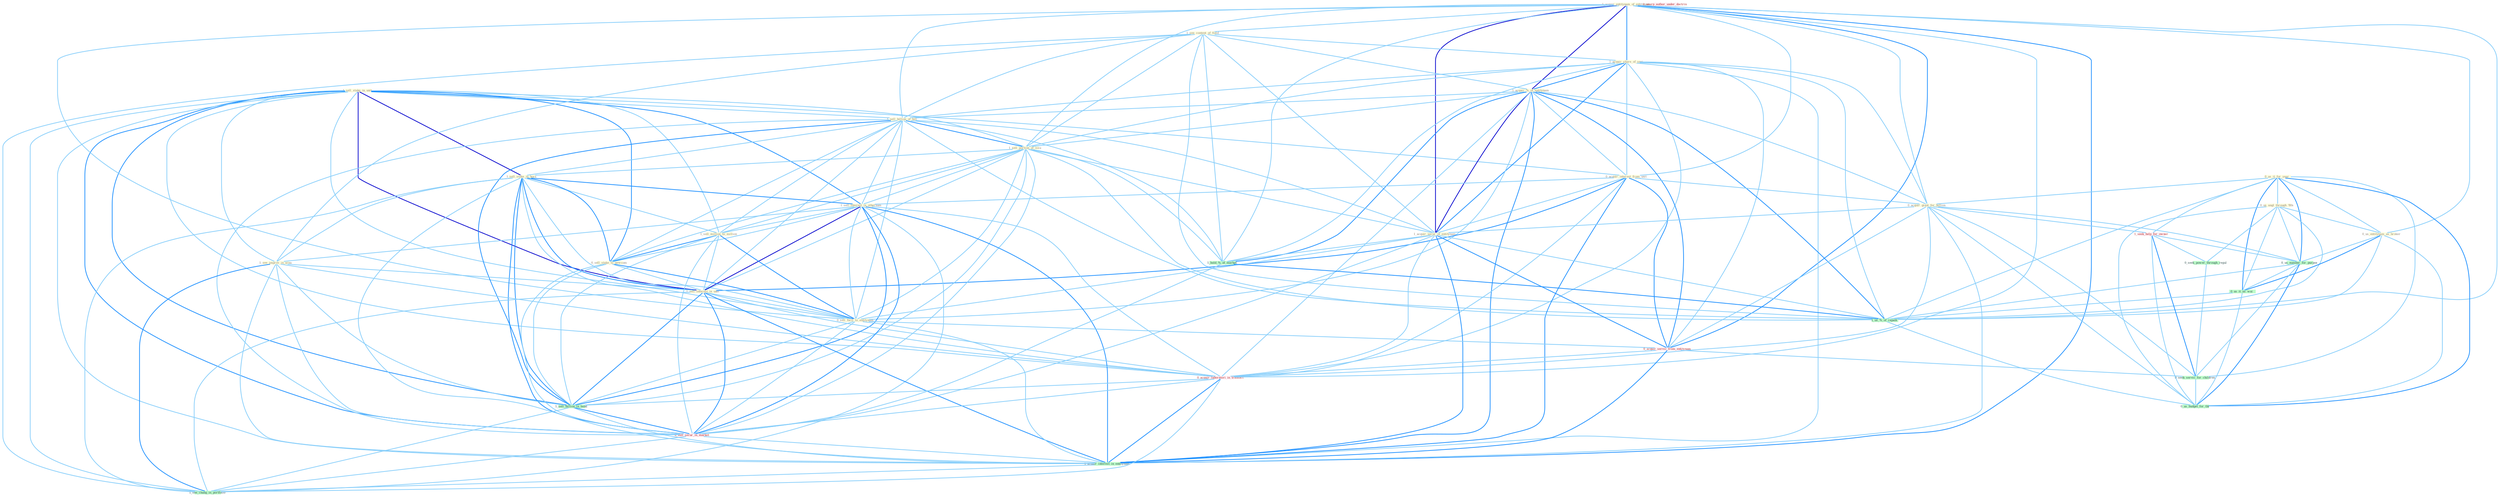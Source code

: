 Graph G{ 
    node
    [shape=polygon,style=filled,width=.5,height=.06,color="#BDFCC9",fixedsize=true,fontsize=4,
    fontcolor="#2f4f4f"];
    {node
    [color="#ffffe0", fontcolor="#8b7d6b"] "1_sell_stake_in_unit " "1_acquir_entitynam_of_entitynam " "0_us_it_for_year " "0_us_angl_through_'80s " "1_see_content_of_field " "1_acquir_share_of_seri " "1_acquir_%_of_entitynam " "1_sell_billion_of_bill " "0_acquir_interest_from_unit " "1_sell_portion_of_issu " "1_sell_stake_in_hors " "0_acquir_giant_for_billion " "1_sell_interest_in_othernum " "1_sell_million_to_million " "1_acquir_secur_of_entitynam " "1_see_improv_in_area " "0_sell_stake_to_newcom " "1_sell_interest_in_unit " "0_us_entitynam_as_broker " "0_sell_facil_to_entitynam "}
{node [color="#fff0f5", fontcolor="#b22222"] "1_seek_help_for_owner " "0_acquir_servic_from_entitynam " "0_acquir_laboratori_in_transact " "1_usurp_author_under_doctrin " "0_sell_secur_in_market "}
edge [color="#B0E2FF"];

	"1_sell_stake_in_unit " -- "1_sell_billion_of_bill " [w="1", color="#87cefa" ];
	"1_sell_stake_in_unit " -- "0_acquir_interest_from_unit " [w="1", color="#87cefa" ];
	"1_sell_stake_in_unit " -- "1_sell_portion_of_issu " [w="1", color="#87cefa" ];
	"1_sell_stake_in_unit " -- "1_sell_stake_in_hors " [w="3", color="#0000cd" , len=0.6];
	"1_sell_stake_in_unit " -- "1_sell_interest_in_othernum " [w="2", color="#1e90ff" , len=0.8];
	"1_sell_stake_in_unit " -- "1_sell_million_to_million " [w="1", color="#87cefa" ];
	"1_sell_stake_in_unit " -- "1_see_improv_in_area " [w="1", color="#87cefa" ];
	"1_sell_stake_in_unit " -- "0_sell_stake_to_newcom " [w="2", color="#1e90ff" , len=0.8];
	"1_sell_stake_in_unit " -- "1_sell_interest_in_unit " [w="3", color="#0000cd" , len=0.6];
	"1_sell_stake_in_unit " -- "0_sell_facil_to_entitynam " [w="1", color="#87cefa" ];
	"1_sell_stake_in_unit " -- "0_acquir_laboratori_in_transact " [w="1", color="#87cefa" ];
	"1_sell_stake_in_unit " -- "1_sell_billion_in_bond " [w="2", color="#1e90ff" , len=0.8];
	"1_sell_stake_in_unit " -- "0_sell_secur_in_market " [w="2", color="#1e90ff" , len=0.8];
	"1_sell_stake_in_unit " -- "1_acquir_interest_in_entitynam " [w="1", color="#87cefa" ];
	"1_sell_stake_in_unit " -- "1_see_chang_in_portfolio " [w="1", color="#87cefa" ];
	"1_acquir_entitynam_of_entitynam " -- "1_see_content_of_field " [w="1", color="#87cefa" ];
	"1_acquir_entitynam_of_entitynam " -- "1_acquir_share_of_seri " [w="2", color="#1e90ff" , len=0.8];
	"1_acquir_entitynam_of_entitynam " -- "1_acquir_%_of_entitynam " [w="3", color="#0000cd" , len=0.6];
	"1_acquir_entitynam_of_entitynam " -- "1_sell_billion_of_bill " [w="1", color="#87cefa" ];
	"1_acquir_entitynam_of_entitynam " -- "0_acquir_interest_from_unit " [w="1", color="#87cefa" ];
	"1_acquir_entitynam_of_entitynam " -- "1_sell_portion_of_issu " [w="1", color="#87cefa" ];
	"1_acquir_entitynam_of_entitynam " -- "0_acquir_giant_for_billion " [w="1", color="#87cefa" ];
	"1_acquir_entitynam_of_entitynam " -- "1_acquir_secur_of_entitynam " [w="3", color="#0000cd" , len=0.6];
	"1_acquir_entitynam_of_entitynam " -- "0_us_entitynam_as_broker " [w="1", color="#87cefa" ];
	"1_acquir_entitynam_of_entitynam " -- "0_sell_facil_to_entitynam " [w="1", color="#87cefa" ];
	"1_acquir_entitynam_of_entitynam " -- "0_acquir_servic_from_entitynam " [w="2", color="#1e90ff" , len=0.8];
	"1_acquir_entitynam_of_entitynam " -- "1_hold_%_of_market " [w="1", color="#87cefa" ];
	"1_acquir_entitynam_of_entitynam " -- "0_acquir_laboratori_in_transact " [w="1", color="#87cefa" ];
	"1_acquir_entitynam_of_entitynam " -- "1_us_%_of_capabl " [w="1", color="#87cefa" ];
	"1_acquir_entitynam_of_entitynam " -- "1_acquir_interest_in_entitynam " [w="2", color="#1e90ff" , len=0.8];
	"0_us_it_for_year " -- "0_us_angl_through_'80s " [w="1", color="#87cefa" ];
	"0_us_it_for_year " -- "0_acquir_giant_for_billion " [w="1", color="#87cefa" ];
	"0_us_it_for_year " -- "0_us_entitynam_as_broker " [w="1", color="#87cefa" ];
	"0_us_it_for_year " -- "1_seek_help_for_owner " [w="1", color="#87cefa" ];
	"0_us_it_for_year " -- "0_us_number_for_purpos " [w="2", color="#1e90ff" , len=0.8];
	"0_us_it_for_year " -- "0_us_it_as_wai " [w="2", color="#1e90ff" , len=0.8];
	"0_us_it_for_year " -- "1_us_%_of_capabl " [w="1", color="#87cefa" ];
	"0_us_it_for_year " -- "0_seek_servic_for_children " [w="1", color="#87cefa" ];
	"0_us_it_for_year " -- "0_us_budget_for_thi " [w="2", color="#1e90ff" , len=0.8];
	"0_us_angl_through_'80s " -- "0_us_entitynam_as_broker " [w="1", color="#87cefa" ];
	"0_us_angl_through_'80s " -- "0_seek_power_through_regul " [w="1", color="#87cefa" ];
	"0_us_angl_through_'80s " -- "0_us_number_for_purpos " [w="1", color="#87cefa" ];
	"0_us_angl_through_'80s " -- "0_us_it_as_wai " [w="1", color="#87cefa" ];
	"0_us_angl_through_'80s " -- "1_us_%_of_capabl " [w="1", color="#87cefa" ];
	"0_us_angl_through_'80s " -- "0_us_budget_for_thi " [w="1", color="#87cefa" ];
	"1_see_content_of_field " -- "1_acquir_share_of_seri " [w="1", color="#87cefa" ];
	"1_see_content_of_field " -- "1_acquir_%_of_entitynam " [w="1", color="#87cefa" ];
	"1_see_content_of_field " -- "1_sell_billion_of_bill " [w="1", color="#87cefa" ];
	"1_see_content_of_field " -- "1_sell_portion_of_issu " [w="1", color="#87cefa" ];
	"1_see_content_of_field " -- "1_acquir_secur_of_entitynam " [w="1", color="#87cefa" ];
	"1_see_content_of_field " -- "1_see_improv_in_area " [w="1", color="#87cefa" ];
	"1_see_content_of_field " -- "1_hold_%_of_market " [w="1", color="#87cefa" ];
	"1_see_content_of_field " -- "1_us_%_of_capabl " [w="1", color="#87cefa" ];
	"1_see_content_of_field " -- "1_see_chang_in_portfolio " [w="1", color="#87cefa" ];
	"1_acquir_share_of_seri " -- "1_acquir_%_of_entitynam " [w="2", color="#1e90ff" , len=0.8];
	"1_acquir_share_of_seri " -- "1_sell_billion_of_bill " [w="1", color="#87cefa" ];
	"1_acquir_share_of_seri " -- "0_acquir_interest_from_unit " [w="1", color="#87cefa" ];
	"1_acquir_share_of_seri " -- "1_sell_portion_of_issu " [w="1", color="#87cefa" ];
	"1_acquir_share_of_seri " -- "0_acquir_giant_for_billion " [w="1", color="#87cefa" ];
	"1_acquir_share_of_seri " -- "1_acquir_secur_of_entitynam " [w="2", color="#1e90ff" , len=0.8];
	"1_acquir_share_of_seri " -- "0_acquir_servic_from_entitynam " [w="1", color="#87cefa" ];
	"1_acquir_share_of_seri " -- "1_hold_%_of_market " [w="1", color="#87cefa" ];
	"1_acquir_share_of_seri " -- "0_acquir_laboratori_in_transact " [w="1", color="#87cefa" ];
	"1_acquir_share_of_seri " -- "1_us_%_of_capabl " [w="1", color="#87cefa" ];
	"1_acquir_share_of_seri " -- "1_acquir_interest_in_entitynam " [w="1", color="#87cefa" ];
	"1_acquir_%_of_entitynam " -- "1_sell_billion_of_bill " [w="1", color="#87cefa" ];
	"1_acquir_%_of_entitynam " -- "0_acquir_interest_from_unit " [w="1", color="#87cefa" ];
	"1_acquir_%_of_entitynam " -- "1_sell_portion_of_issu " [w="1", color="#87cefa" ];
	"1_acquir_%_of_entitynam " -- "0_acquir_giant_for_billion " [w="1", color="#87cefa" ];
	"1_acquir_%_of_entitynam " -- "1_acquir_secur_of_entitynam " [w="3", color="#0000cd" , len=0.6];
	"1_acquir_%_of_entitynam " -- "0_sell_facil_to_entitynam " [w="1", color="#87cefa" ];
	"1_acquir_%_of_entitynam " -- "0_acquir_servic_from_entitynam " [w="2", color="#1e90ff" , len=0.8];
	"1_acquir_%_of_entitynam " -- "1_hold_%_of_market " [w="2", color="#1e90ff" , len=0.8];
	"1_acquir_%_of_entitynam " -- "0_acquir_laboratori_in_transact " [w="1", color="#87cefa" ];
	"1_acquir_%_of_entitynam " -- "1_us_%_of_capabl " [w="2", color="#1e90ff" , len=0.8];
	"1_acquir_%_of_entitynam " -- "1_acquir_interest_in_entitynam " [w="2", color="#1e90ff" , len=0.8];
	"1_sell_billion_of_bill " -- "1_sell_portion_of_issu " [w="2", color="#1e90ff" , len=0.8];
	"1_sell_billion_of_bill " -- "1_sell_stake_in_hors " [w="1", color="#87cefa" ];
	"1_sell_billion_of_bill " -- "1_sell_interest_in_othernum " [w="1", color="#87cefa" ];
	"1_sell_billion_of_bill " -- "1_sell_million_to_million " [w="1", color="#87cefa" ];
	"1_sell_billion_of_bill " -- "1_acquir_secur_of_entitynam " [w="1", color="#87cefa" ];
	"1_sell_billion_of_bill " -- "0_sell_stake_to_newcom " [w="1", color="#87cefa" ];
	"1_sell_billion_of_bill " -- "1_sell_interest_in_unit " [w="1", color="#87cefa" ];
	"1_sell_billion_of_bill " -- "0_sell_facil_to_entitynam " [w="1", color="#87cefa" ];
	"1_sell_billion_of_bill " -- "1_hold_%_of_market " [w="1", color="#87cefa" ];
	"1_sell_billion_of_bill " -- "1_sell_billion_in_bond " [w="2", color="#1e90ff" , len=0.8];
	"1_sell_billion_of_bill " -- "1_us_%_of_capabl " [w="1", color="#87cefa" ];
	"1_sell_billion_of_bill " -- "0_sell_secur_in_market " [w="1", color="#87cefa" ];
	"0_acquir_interest_from_unit " -- "0_acquir_giant_for_billion " [w="1", color="#87cefa" ];
	"0_acquir_interest_from_unit " -- "1_sell_interest_in_othernum " [w="1", color="#87cefa" ];
	"0_acquir_interest_from_unit " -- "1_acquir_secur_of_entitynam " [w="1", color="#87cefa" ];
	"0_acquir_interest_from_unit " -- "1_sell_interest_in_unit " [w="2", color="#1e90ff" , len=0.8];
	"0_acquir_interest_from_unit " -- "0_acquir_servic_from_entitynam " [w="2", color="#1e90ff" , len=0.8];
	"0_acquir_interest_from_unit " -- "0_acquir_laboratori_in_transact " [w="1", color="#87cefa" ];
	"0_acquir_interest_from_unit " -- "1_acquir_interest_in_entitynam " [w="2", color="#1e90ff" , len=0.8];
	"1_sell_portion_of_issu " -- "1_sell_stake_in_hors " [w="1", color="#87cefa" ];
	"1_sell_portion_of_issu " -- "1_sell_interest_in_othernum " [w="1", color="#87cefa" ];
	"1_sell_portion_of_issu " -- "1_sell_million_to_million " [w="1", color="#87cefa" ];
	"1_sell_portion_of_issu " -- "1_acquir_secur_of_entitynam " [w="1", color="#87cefa" ];
	"1_sell_portion_of_issu " -- "0_sell_stake_to_newcom " [w="1", color="#87cefa" ];
	"1_sell_portion_of_issu " -- "1_sell_interest_in_unit " [w="1", color="#87cefa" ];
	"1_sell_portion_of_issu " -- "0_sell_facil_to_entitynam " [w="1", color="#87cefa" ];
	"1_sell_portion_of_issu " -- "1_hold_%_of_market " [w="1", color="#87cefa" ];
	"1_sell_portion_of_issu " -- "1_sell_billion_in_bond " [w="1", color="#87cefa" ];
	"1_sell_portion_of_issu " -- "1_us_%_of_capabl " [w="1", color="#87cefa" ];
	"1_sell_portion_of_issu " -- "0_sell_secur_in_market " [w="1", color="#87cefa" ];
	"1_sell_stake_in_hors " -- "1_sell_interest_in_othernum " [w="2", color="#1e90ff" , len=0.8];
	"1_sell_stake_in_hors " -- "1_sell_million_to_million " [w="1", color="#87cefa" ];
	"1_sell_stake_in_hors " -- "1_see_improv_in_area " [w="1", color="#87cefa" ];
	"1_sell_stake_in_hors " -- "0_sell_stake_to_newcom " [w="2", color="#1e90ff" , len=0.8];
	"1_sell_stake_in_hors " -- "1_sell_interest_in_unit " [w="2", color="#1e90ff" , len=0.8];
	"1_sell_stake_in_hors " -- "0_sell_facil_to_entitynam " [w="1", color="#87cefa" ];
	"1_sell_stake_in_hors " -- "0_acquir_laboratori_in_transact " [w="1", color="#87cefa" ];
	"1_sell_stake_in_hors " -- "1_sell_billion_in_bond " [w="2", color="#1e90ff" , len=0.8];
	"1_sell_stake_in_hors " -- "0_sell_secur_in_market " [w="2", color="#1e90ff" , len=0.8];
	"1_sell_stake_in_hors " -- "1_acquir_interest_in_entitynam " [w="1", color="#87cefa" ];
	"1_sell_stake_in_hors " -- "1_see_chang_in_portfolio " [w="1", color="#87cefa" ];
	"0_acquir_giant_for_billion " -- "1_acquir_secur_of_entitynam " [w="1", color="#87cefa" ];
	"0_acquir_giant_for_billion " -- "1_seek_help_for_owner " [w="1", color="#87cefa" ];
	"0_acquir_giant_for_billion " -- "0_acquir_servic_from_entitynam " [w="1", color="#87cefa" ];
	"0_acquir_giant_for_billion " -- "0_us_number_for_purpos " [w="1", color="#87cefa" ];
	"0_acquir_giant_for_billion " -- "0_acquir_laboratori_in_transact " [w="1", color="#87cefa" ];
	"0_acquir_giant_for_billion " -- "1_acquir_interest_in_entitynam " [w="1", color="#87cefa" ];
	"0_acquir_giant_for_billion " -- "0_seek_servic_for_children " [w="1", color="#87cefa" ];
	"0_acquir_giant_for_billion " -- "0_us_budget_for_thi " [w="1", color="#87cefa" ];
	"1_sell_interest_in_othernum " -- "1_sell_million_to_million " [w="1", color="#87cefa" ];
	"1_sell_interest_in_othernum " -- "1_see_improv_in_area " [w="1", color="#87cefa" ];
	"1_sell_interest_in_othernum " -- "0_sell_stake_to_newcom " [w="1", color="#87cefa" ];
	"1_sell_interest_in_othernum " -- "1_sell_interest_in_unit " [w="3", color="#0000cd" , len=0.6];
	"1_sell_interest_in_othernum " -- "0_sell_facil_to_entitynam " [w="1", color="#87cefa" ];
	"1_sell_interest_in_othernum " -- "0_acquir_laboratori_in_transact " [w="1", color="#87cefa" ];
	"1_sell_interest_in_othernum " -- "1_sell_billion_in_bond " [w="2", color="#1e90ff" , len=0.8];
	"1_sell_interest_in_othernum " -- "0_sell_secur_in_market " [w="2", color="#1e90ff" , len=0.8];
	"1_sell_interest_in_othernum " -- "1_acquir_interest_in_entitynam " [w="2", color="#1e90ff" , len=0.8];
	"1_sell_interest_in_othernum " -- "1_see_chang_in_portfolio " [w="1", color="#87cefa" ];
	"1_sell_million_to_million " -- "0_sell_stake_to_newcom " [w="2", color="#1e90ff" , len=0.8];
	"1_sell_million_to_million " -- "1_sell_interest_in_unit " [w="1", color="#87cefa" ];
	"1_sell_million_to_million " -- "0_sell_facil_to_entitynam " [w="2", color="#1e90ff" , len=0.8];
	"1_sell_million_to_million " -- "1_sell_billion_in_bond " [w="1", color="#87cefa" ];
	"1_sell_million_to_million " -- "0_sell_secur_in_market " [w="1", color="#87cefa" ];
	"1_acquir_secur_of_entitynam " -- "0_sell_facil_to_entitynam " [w="1", color="#87cefa" ];
	"1_acquir_secur_of_entitynam " -- "0_acquir_servic_from_entitynam " [w="2", color="#1e90ff" , len=0.8];
	"1_acquir_secur_of_entitynam " -- "1_hold_%_of_market " [w="1", color="#87cefa" ];
	"1_acquir_secur_of_entitynam " -- "0_acquir_laboratori_in_transact " [w="1", color="#87cefa" ];
	"1_acquir_secur_of_entitynam " -- "1_us_%_of_capabl " [w="1", color="#87cefa" ];
	"1_acquir_secur_of_entitynam " -- "0_sell_secur_in_market " [w="1", color="#87cefa" ];
	"1_acquir_secur_of_entitynam " -- "1_acquir_interest_in_entitynam " [w="2", color="#1e90ff" , len=0.8];
	"1_see_improv_in_area " -- "1_sell_interest_in_unit " [w="1", color="#87cefa" ];
	"1_see_improv_in_area " -- "0_acquir_laboratori_in_transact " [w="1", color="#87cefa" ];
	"1_see_improv_in_area " -- "1_sell_billion_in_bond " [w="1", color="#87cefa" ];
	"1_see_improv_in_area " -- "0_sell_secur_in_market " [w="1", color="#87cefa" ];
	"1_see_improv_in_area " -- "1_acquir_interest_in_entitynam " [w="1", color="#87cefa" ];
	"1_see_improv_in_area " -- "1_see_chang_in_portfolio " [w="2", color="#1e90ff" , len=0.8];
	"0_sell_stake_to_newcom " -- "1_sell_interest_in_unit " [w="1", color="#87cefa" ];
	"0_sell_stake_to_newcom " -- "0_sell_facil_to_entitynam " [w="2", color="#1e90ff" , len=0.8];
	"0_sell_stake_to_newcom " -- "1_sell_billion_in_bond " [w="1", color="#87cefa" ];
	"0_sell_stake_to_newcom " -- "0_sell_secur_in_market " [w="1", color="#87cefa" ];
	"1_sell_interest_in_unit " -- "0_sell_facil_to_entitynam " [w="1", color="#87cefa" ];
	"1_sell_interest_in_unit " -- "0_acquir_laboratori_in_transact " [w="1", color="#87cefa" ];
	"1_sell_interest_in_unit " -- "1_sell_billion_in_bond " [w="2", color="#1e90ff" , len=0.8];
	"1_sell_interest_in_unit " -- "0_sell_secur_in_market " [w="2", color="#1e90ff" , len=0.8];
	"1_sell_interest_in_unit " -- "1_acquir_interest_in_entitynam " [w="2", color="#1e90ff" , len=0.8];
	"1_sell_interest_in_unit " -- "1_see_chang_in_portfolio " [w="1", color="#87cefa" ];
	"0_us_entitynam_as_broker " -- "0_us_number_for_purpos " [w="1", color="#87cefa" ];
	"0_us_entitynam_as_broker " -- "0_us_it_as_wai " [w="2", color="#1e90ff" , len=0.8];
	"0_us_entitynam_as_broker " -- "1_us_%_of_capabl " [w="1", color="#87cefa" ];
	"0_us_entitynam_as_broker " -- "0_us_budget_for_thi " [w="1", color="#87cefa" ];
	"0_sell_facil_to_entitynam " -- "0_acquir_servic_from_entitynam " [w="1", color="#87cefa" ];
	"0_sell_facil_to_entitynam " -- "1_sell_billion_in_bond " [w="1", color="#87cefa" ];
	"0_sell_facil_to_entitynam " -- "0_sell_secur_in_market " [w="1", color="#87cefa" ];
	"0_sell_facil_to_entitynam " -- "1_acquir_interest_in_entitynam " [w="1", color="#87cefa" ];
	"1_seek_help_for_owner " -- "0_seek_power_through_regul " [w="1", color="#87cefa" ];
	"1_seek_help_for_owner " -- "0_us_number_for_purpos " [w="1", color="#87cefa" ];
	"1_seek_help_for_owner " -- "0_seek_servic_for_children " [w="2", color="#1e90ff" , len=0.8];
	"1_seek_help_for_owner " -- "0_us_budget_for_thi " [w="1", color="#87cefa" ];
	"0_acquir_servic_from_entitynam " -- "0_acquir_laboratori_in_transact " [w="1", color="#87cefa" ];
	"0_acquir_servic_from_entitynam " -- "1_acquir_interest_in_entitynam " [w="2", color="#1e90ff" , len=0.8];
	"0_acquir_servic_from_entitynam " -- "0_seek_servic_for_children " [w="1", color="#87cefa" ];
	"1_hold_%_of_market " -- "1_us_%_of_capabl " [w="2", color="#1e90ff" , len=0.8];
	"1_hold_%_of_market " -- "0_sell_secur_in_market " [w="1", color="#87cefa" ];
	"0_seek_power_through_regul " -- "0_seek_servic_for_children " [w="1", color="#87cefa" ];
	"0_us_number_for_purpos " -- "0_us_it_as_wai " [w="1", color="#87cefa" ];
	"0_us_number_for_purpos " -- "1_us_%_of_capabl " [w="1", color="#87cefa" ];
	"0_us_number_for_purpos " -- "0_seek_servic_for_children " [w="1", color="#87cefa" ];
	"0_us_number_for_purpos " -- "0_us_budget_for_thi " [w="2", color="#1e90ff" , len=0.8];
	"0_acquir_laboratori_in_transact " -- "1_sell_billion_in_bond " [w="1", color="#87cefa" ];
	"0_acquir_laboratori_in_transact " -- "0_sell_secur_in_market " [w="1", color="#87cefa" ];
	"0_acquir_laboratori_in_transact " -- "1_acquir_interest_in_entitynam " [w="2", color="#1e90ff" , len=0.8];
	"0_acquir_laboratori_in_transact " -- "1_see_chang_in_portfolio " [w="1", color="#87cefa" ];
	"1_sell_billion_in_bond " -- "0_sell_secur_in_market " [w="2", color="#1e90ff" , len=0.8];
	"1_sell_billion_in_bond " -- "1_acquir_interest_in_entitynam " [w="1", color="#87cefa" ];
	"1_sell_billion_in_bond " -- "1_see_chang_in_portfolio " [w="1", color="#87cefa" ];
	"0_us_it_as_wai " -- "1_us_%_of_capabl " [w="1", color="#87cefa" ];
	"0_us_it_as_wai " -- "0_us_budget_for_thi " [w="1", color="#87cefa" ];
	"1_us_%_of_capabl " -- "0_us_budget_for_thi " [w="1", color="#87cefa" ];
	"0_sell_secur_in_market " -- "1_acquir_interest_in_entitynam " [w="1", color="#87cefa" ];
	"0_sell_secur_in_market " -- "1_see_chang_in_portfolio " [w="1", color="#87cefa" ];
	"1_acquir_interest_in_entitynam " -- "1_see_chang_in_portfolio " [w="1", color="#87cefa" ];
	"0_seek_servic_for_children " -- "0_us_budget_for_thi " [w="1", color="#87cefa" ];
}